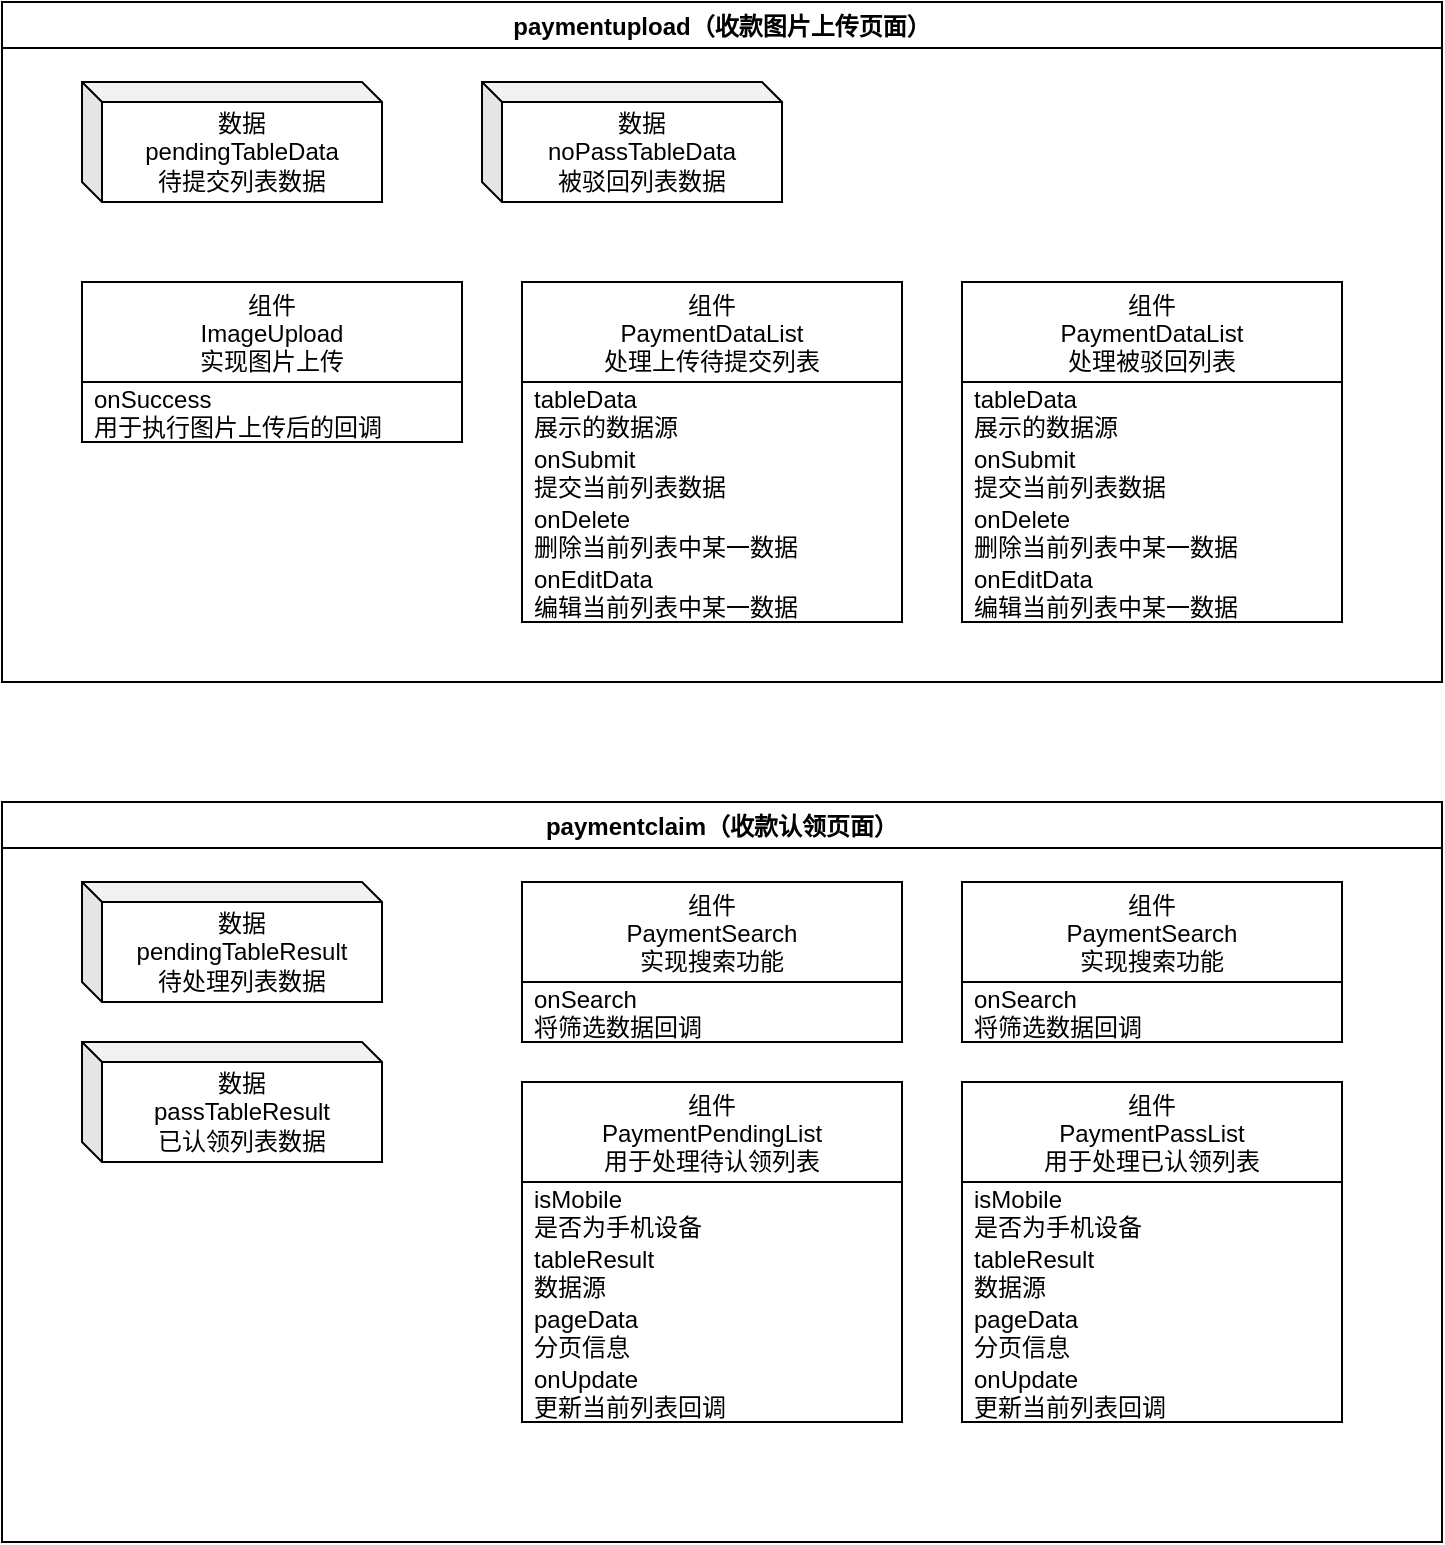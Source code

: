 <mxfile version="18.0.5" type="github">
  <diagram id="prtHgNgQTEPvFCAcTncT" name="Page-1">
    <mxGraphModel dx="1038" dy="539" grid="1" gridSize="10" guides="1" tooltips="1" connect="1" arrows="1" fold="1" page="1" pageScale="1" pageWidth="827" pageHeight="1169" math="0" shadow="0">
      <root>
        <mxCell id="0" />
        <mxCell id="1" parent="0" />
        <mxCell id="ncPMUlyyr94SvJH-5i3p-1" value="paymentupload（收款图片上传页面）" style="swimlane;" vertex="1" parent="1">
          <mxGeometry x="40" y="40" width="720" height="340" as="geometry" />
        </mxCell>
        <mxCell id="ncPMUlyyr94SvJH-5i3p-6" value="组件&#xa;ImageUpload&#xa;实现图片上传" style="swimlane;fontStyle=0;childLayout=stackLayout;horizontal=1;startSize=50;horizontalStack=0;resizeParent=1;resizeParentMax=0;resizeLast=0;collapsible=1;marginBottom=0;" vertex="1" parent="ncPMUlyyr94SvJH-5i3p-1">
          <mxGeometry x="40" y="140" width="190" height="80" as="geometry" />
        </mxCell>
        <mxCell id="ncPMUlyyr94SvJH-5i3p-7" value="onSuccess&#xa;用于执行图片上传后的回调" style="text;strokeColor=none;fillColor=none;align=left;verticalAlign=middle;spacingLeft=4;spacingRight=4;overflow=hidden;points=[[0,0.5],[1,0.5]];portConstraint=eastwest;rotatable=0;" vertex="1" parent="ncPMUlyyr94SvJH-5i3p-6">
          <mxGeometry y="50" width="190" height="30" as="geometry" />
        </mxCell>
        <mxCell id="ncPMUlyyr94SvJH-5i3p-10" value="组件&#xa;PaymentDataList&#xa;处理上传待提交列表" style="swimlane;fontStyle=0;childLayout=stackLayout;horizontal=1;startSize=50;horizontalStack=0;resizeParent=1;resizeParentMax=0;resizeLast=0;collapsible=1;marginBottom=0;" vertex="1" parent="ncPMUlyyr94SvJH-5i3p-1">
          <mxGeometry x="260" y="140" width="190" height="170" as="geometry" />
        </mxCell>
        <mxCell id="ncPMUlyyr94SvJH-5i3p-11" value="tableData&#xa;展示的数据源" style="text;strokeColor=none;fillColor=none;align=left;verticalAlign=middle;spacingLeft=4;spacingRight=4;overflow=hidden;points=[[0,0.5],[1,0.5]];portConstraint=eastwest;rotatable=0;" vertex="1" parent="ncPMUlyyr94SvJH-5i3p-10">
          <mxGeometry y="50" width="190" height="30" as="geometry" />
        </mxCell>
        <mxCell id="ncPMUlyyr94SvJH-5i3p-12" value="onSubmit&#xa;提交当前列表数据" style="text;strokeColor=none;fillColor=none;align=left;verticalAlign=middle;spacingLeft=4;spacingRight=4;overflow=hidden;points=[[0,0.5],[1,0.5]];portConstraint=eastwest;rotatable=0;" vertex="1" parent="ncPMUlyyr94SvJH-5i3p-10">
          <mxGeometry y="80" width="190" height="30" as="geometry" />
        </mxCell>
        <mxCell id="ncPMUlyyr94SvJH-5i3p-13" value="onDelete&#xa;删除当前列表中某一数据" style="text;strokeColor=none;fillColor=none;align=left;verticalAlign=middle;spacingLeft=4;spacingRight=4;overflow=hidden;points=[[0,0.5],[1,0.5]];portConstraint=eastwest;rotatable=0;" vertex="1" parent="ncPMUlyyr94SvJH-5i3p-10">
          <mxGeometry y="110" width="190" height="30" as="geometry" />
        </mxCell>
        <mxCell id="ncPMUlyyr94SvJH-5i3p-14" value="onEditData&#xa;编辑当前列表中某一数据" style="text;strokeColor=none;fillColor=none;align=left;verticalAlign=middle;spacingLeft=4;spacingRight=4;overflow=hidden;points=[[0,0.5],[1,0.5]];portConstraint=eastwest;rotatable=0;" vertex="1" parent="ncPMUlyyr94SvJH-5i3p-10">
          <mxGeometry y="140" width="190" height="30" as="geometry" />
        </mxCell>
        <mxCell id="ncPMUlyyr94SvJH-5i3p-15" value="组件&#xa;PaymentDataList&#xa;处理被驳回列表" style="swimlane;fontStyle=0;childLayout=stackLayout;horizontal=1;startSize=50;horizontalStack=0;resizeParent=1;resizeParentMax=0;resizeLast=0;collapsible=1;marginBottom=0;" vertex="1" parent="ncPMUlyyr94SvJH-5i3p-1">
          <mxGeometry x="480" y="140" width="190" height="170" as="geometry" />
        </mxCell>
        <mxCell id="ncPMUlyyr94SvJH-5i3p-16" value="tableData&#xa;展示的数据源" style="text;strokeColor=none;fillColor=none;align=left;verticalAlign=middle;spacingLeft=4;spacingRight=4;overflow=hidden;points=[[0,0.5],[1,0.5]];portConstraint=eastwest;rotatable=0;" vertex="1" parent="ncPMUlyyr94SvJH-5i3p-15">
          <mxGeometry y="50" width="190" height="30" as="geometry" />
        </mxCell>
        <mxCell id="ncPMUlyyr94SvJH-5i3p-17" value="onSubmit&#xa;提交当前列表数据" style="text;strokeColor=none;fillColor=none;align=left;verticalAlign=middle;spacingLeft=4;spacingRight=4;overflow=hidden;points=[[0,0.5],[1,0.5]];portConstraint=eastwest;rotatable=0;" vertex="1" parent="ncPMUlyyr94SvJH-5i3p-15">
          <mxGeometry y="80" width="190" height="30" as="geometry" />
        </mxCell>
        <mxCell id="ncPMUlyyr94SvJH-5i3p-18" value="onDelete&#xa;删除当前列表中某一数据" style="text;strokeColor=none;fillColor=none;align=left;verticalAlign=middle;spacingLeft=4;spacingRight=4;overflow=hidden;points=[[0,0.5],[1,0.5]];portConstraint=eastwest;rotatable=0;" vertex="1" parent="ncPMUlyyr94SvJH-5i3p-15">
          <mxGeometry y="110" width="190" height="30" as="geometry" />
        </mxCell>
        <mxCell id="ncPMUlyyr94SvJH-5i3p-19" value="onEditData&#xa;编辑当前列表中某一数据" style="text;strokeColor=none;fillColor=none;align=left;verticalAlign=middle;spacingLeft=4;spacingRight=4;overflow=hidden;points=[[0,0.5],[1,0.5]];portConstraint=eastwest;rotatable=0;" vertex="1" parent="ncPMUlyyr94SvJH-5i3p-15">
          <mxGeometry y="140" width="190" height="30" as="geometry" />
        </mxCell>
        <mxCell id="ncPMUlyyr94SvJH-5i3p-20" value="数据&lt;br&gt;pendingTableData&lt;br&gt;待提交列表数据" style="shape=cube;whiteSpace=wrap;html=1;boundedLbl=1;backgroundOutline=1;darkOpacity=0.05;darkOpacity2=0.1;fillColor=default;size=10;" vertex="1" parent="ncPMUlyyr94SvJH-5i3p-1">
          <mxGeometry x="40" y="40" width="150" height="60" as="geometry" />
        </mxCell>
        <mxCell id="ncPMUlyyr94SvJH-5i3p-21" value="数据&lt;br&gt;noPassTableData&lt;br&gt;被驳回列表数据" style="shape=cube;whiteSpace=wrap;html=1;boundedLbl=1;backgroundOutline=1;darkOpacity=0.05;darkOpacity2=0.1;size=10;" vertex="1" parent="ncPMUlyyr94SvJH-5i3p-1">
          <mxGeometry x="240" y="40" width="150" height="60" as="geometry" />
        </mxCell>
        <mxCell id="ncPMUlyyr94SvJH-5i3p-22" value="paymentclaim（收款认领页面）" style="swimlane;" vertex="1" parent="1">
          <mxGeometry x="40" y="440" width="720" height="370" as="geometry" />
        </mxCell>
        <mxCell id="ncPMUlyyr94SvJH-5i3p-23" value="组件&#xa;PaymentSearch&#xa;实现搜索功能" style="swimlane;fontStyle=0;childLayout=stackLayout;horizontal=1;startSize=50;horizontalStack=0;resizeParent=1;resizeParentMax=0;resizeLast=0;collapsible=1;marginBottom=0;" vertex="1" parent="ncPMUlyyr94SvJH-5i3p-22">
          <mxGeometry x="260" y="40" width="190" height="80" as="geometry" />
        </mxCell>
        <mxCell id="ncPMUlyyr94SvJH-5i3p-24" value="onSearch&#xa;将筛选数据回调" style="text;strokeColor=none;fillColor=none;align=left;verticalAlign=middle;spacingLeft=4;spacingRight=4;overflow=hidden;points=[[0,0.5],[1,0.5]];portConstraint=eastwest;rotatable=0;" vertex="1" parent="ncPMUlyyr94SvJH-5i3p-23">
          <mxGeometry y="50" width="190" height="30" as="geometry" />
        </mxCell>
        <mxCell id="ncPMUlyyr94SvJH-5i3p-25" value="组件&#xa;PaymentPendingList&#xa;用于处理待认领列表" style="swimlane;fontStyle=0;childLayout=stackLayout;horizontal=1;startSize=50;horizontalStack=0;resizeParent=1;resizeParentMax=0;resizeLast=0;collapsible=1;marginBottom=0;" vertex="1" parent="ncPMUlyyr94SvJH-5i3p-22">
          <mxGeometry x="260" y="140" width="190" height="170" as="geometry" />
        </mxCell>
        <mxCell id="ncPMUlyyr94SvJH-5i3p-26" value="isMobile&#xa;是否为手机设备" style="text;strokeColor=none;fillColor=none;align=left;verticalAlign=middle;spacingLeft=4;spacingRight=4;overflow=hidden;points=[[0,0.5],[1,0.5]];portConstraint=eastwest;rotatable=0;" vertex="1" parent="ncPMUlyyr94SvJH-5i3p-25">
          <mxGeometry y="50" width="190" height="30" as="geometry" />
        </mxCell>
        <mxCell id="ncPMUlyyr94SvJH-5i3p-27" value="tableResult&#xa;数据源" style="text;strokeColor=none;fillColor=none;align=left;verticalAlign=middle;spacingLeft=4;spacingRight=4;overflow=hidden;points=[[0,0.5],[1,0.5]];portConstraint=eastwest;rotatable=0;" vertex="1" parent="ncPMUlyyr94SvJH-5i3p-25">
          <mxGeometry y="80" width="190" height="30" as="geometry" />
        </mxCell>
        <mxCell id="ncPMUlyyr94SvJH-5i3p-28" value="pageData&#xa;分页信息" style="text;strokeColor=none;fillColor=none;align=left;verticalAlign=middle;spacingLeft=4;spacingRight=4;overflow=hidden;points=[[0,0.5],[1,0.5]];portConstraint=eastwest;rotatable=0;" vertex="1" parent="ncPMUlyyr94SvJH-5i3p-25">
          <mxGeometry y="110" width="190" height="30" as="geometry" />
        </mxCell>
        <mxCell id="ncPMUlyyr94SvJH-5i3p-29" value="onUpdate&#xa;更新当前列表回调" style="text;strokeColor=none;fillColor=none;align=left;verticalAlign=middle;spacingLeft=4;spacingRight=4;overflow=hidden;points=[[0,0.5],[1,0.5]];portConstraint=eastwest;rotatable=0;" vertex="1" parent="ncPMUlyyr94SvJH-5i3p-25">
          <mxGeometry y="140" width="190" height="30" as="geometry" />
        </mxCell>
        <mxCell id="ncPMUlyyr94SvJH-5i3p-30" value="组件&#xa;PaymentPassList&#xa;用于处理已认领列表" style="swimlane;fontStyle=0;childLayout=stackLayout;horizontal=1;startSize=50;horizontalStack=0;resizeParent=1;resizeParentMax=0;resizeLast=0;collapsible=1;marginBottom=0;" vertex="1" parent="ncPMUlyyr94SvJH-5i3p-22">
          <mxGeometry x="480" y="140" width="190" height="170" as="geometry" />
        </mxCell>
        <mxCell id="ncPMUlyyr94SvJH-5i3p-31" value="isMobile&#xa;是否为手机设备" style="text;strokeColor=none;fillColor=none;align=left;verticalAlign=middle;spacingLeft=4;spacingRight=4;overflow=hidden;points=[[0,0.5],[1,0.5]];portConstraint=eastwest;rotatable=0;" vertex="1" parent="ncPMUlyyr94SvJH-5i3p-30">
          <mxGeometry y="50" width="190" height="30" as="geometry" />
        </mxCell>
        <mxCell id="ncPMUlyyr94SvJH-5i3p-32" value="tableResult&#xa;数据源" style="text;strokeColor=none;fillColor=none;align=left;verticalAlign=middle;spacingLeft=4;spacingRight=4;overflow=hidden;points=[[0,0.5],[1,0.5]];portConstraint=eastwest;rotatable=0;" vertex="1" parent="ncPMUlyyr94SvJH-5i3p-30">
          <mxGeometry y="80" width="190" height="30" as="geometry" />
        </mxCell>
        <mxCell id="ncPMUlyyr94SvJH-5i3p-33" value="pageData&#xa;分页信息" style="text;strokeColor=none;fillColor=none;align=left;verticalAlign=middle;spacingLeft=4;spacingRight=4;overflow=hidden;points=[[0,0.5],[1,0.5]];portConstraint=eastwest;rotatable=0;" vertex="1" parent="ncPMUlyyr94SvJH-5i3p-30">
          <mxGeometry y="110" width="190" height="30" as="geometry" />
        </mxCell>
        <mxCell id="ncPMUlyyr94SvJH-5i3p-34" value="onUpdate&#xa;更新当前列表回调" style="text;strokeColor=none;fillColor=none;align=left;verticalAlign=middle;spacingLeft=4;spacingRight=4;overflow=hidden;points=[[0,0.5],[1,0.5]];portConstraint=eastwest;rotatable=0;" vertex="1" parent="ncPMUlyyr94SvJH-5i3p-30">
          <mxGeometry y="140" width="190" height="30" as="geometry" />
        </mxCell>
        <mxCell id="ncPMUlyyr94SvJH-5i3p-35" value="数据&lt;br&gt;pendingTableResult&lt;br&gt;待处理列表数据" style="shape=cube;whiteSpace=wrap;html=1;boundedLbl=1;backgroundOutline=1;darkOpacity=0.05;darkOpacity2=0.1;fillColor=default;size=10;" vertex="1" parent="ncPMUlyyr94SvJH-5i3p-22">
          <mxGeometry x="40" y="40" width="150" height="60" as="geometry" />
        </mxCell>
        <mxCell id="ncPMUlyyr94SvJH-5i3p-37" value="组件&#xa;PaymentSearch&#xa;实现搜索功能" style="swimlane;fontStyle=0;childLayout=stackLayout;horizontal=1;startSize=50;horizontalStack=0;resizeParent=1;resizeParentMax=0;resizeLast=0;collapsible=1;marginBottom=0;" vertex="1" parent="ncPMUlyyr94SvJH-5i3p-22">
          <mxGeometry x="480" y="40" width="190" height="80" as="geometry" />
        </mxCell>
        <mxCell id="ncPMUlyyr94SvJH-5i3p-38" value="onSearch&#xa;将筛选数据回调" style="text;strokeColor=none;fillColor=none;align=left;verticalAlign=middle;spacingLeft=4;spacingRight=4;overflow=hidden;points=[[0,0.5],[1,0.5]];portConstraint=eastwest;rotatable=0;" vertex="1" parent="ncPMUlyyr94SvJH-5i3p-37">
          <mxGeometry y="50" width="190" height="30" as="geometry" />
        </mxCell>
        <mxCell id="ncPMUlyyr94SvJH-5i3p-39" value="数据&lt;br&gt;passTableResult&lt;br&gt;已认领列表数据" style="shape=cube;whiteSpace=wrap;html=1;boundedLbl=1;backgroundOutline=1;darkOpacity=0.05;darkOpacity2=0.1;fillColor=default;size=10;" vertex="1" parent="ncPMUlyyr94SvJH-5i3p-22">
          <mxGeometry x="40" y="120" width="150" height="60" as="geometry" />
        </mxCell>
      </root>
    </mxGraphModel>
  </diagram>
</mxfile>
